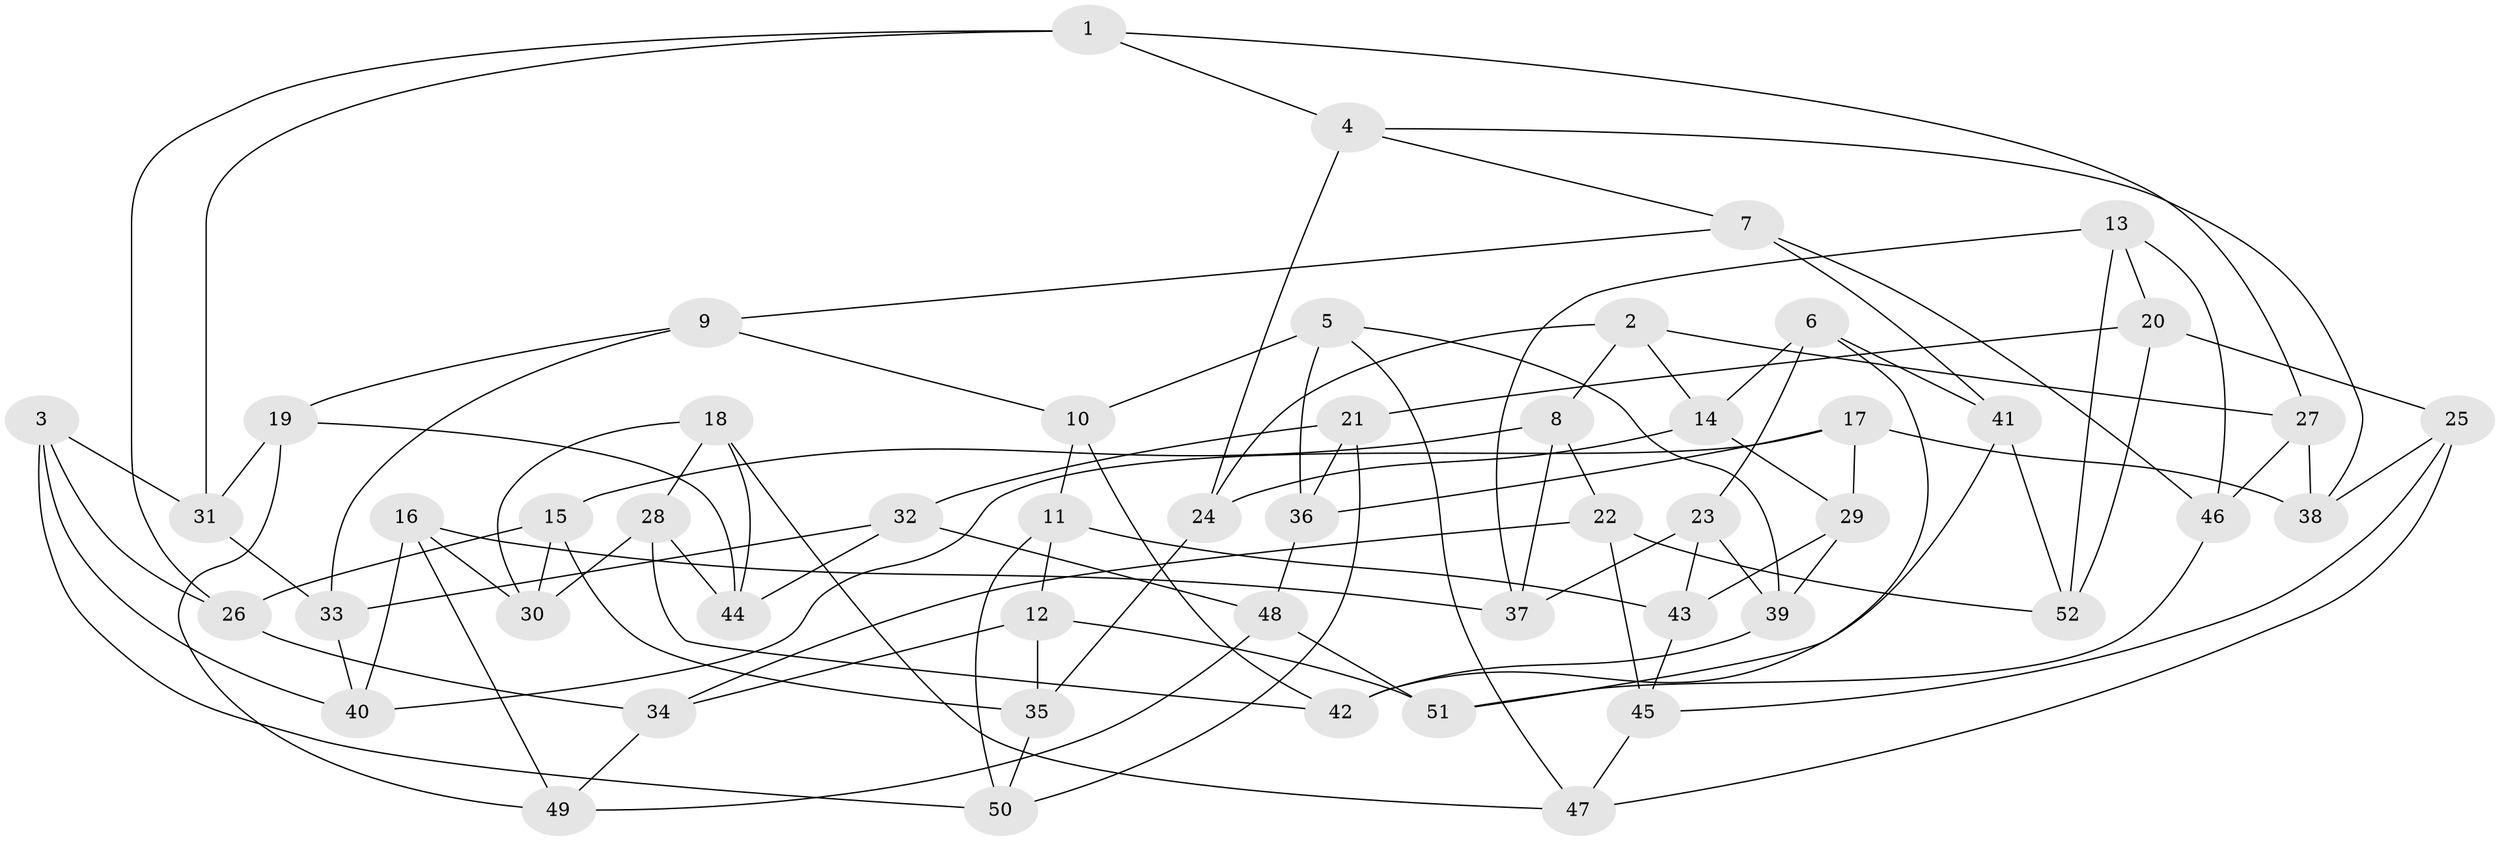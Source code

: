 // Generated by graph-tools (version 1.1) at 2025/50/03/09/25 03:50:54]
// undirected, 52 vertices, 104 edges
graph export_dot {
graph [start="1"]
  node [color=gray90,style=filled];
  1;
  2;
  3;
  4;
  5;
  6;
  7;
  8;
  9;
  10;
  11;
  12;
  13;
  14;
  15;
  16;
  17;
  18;
  19;
  20;
  21;
  22;
  23;
  24;
  25;
  26;
  27;
  28;
  29;
  30;
  31;
  32;
  33;
  34;
  35;
  36;
  37;
  38;
  39;
  40;
  41;
  42;
  43;
  44;
  45;
  46;
  47;
  48;
  49;
  50;
  51;
  52;
  1 -- 26;
  1 -- 27;
  1 -- 4;
  1 -- 31;
  2 -- 8;
  2 -- 24;
  2 -- 14;
  2 -- 27;
  3 -- 31;
  3 -- 50;
  3 -- 26;
  3 -- 40;
  4 -- 24;
  4 -- 38;
  4 -- 7;
  5 -- 36;
  5 -- 10;
  5 -- 39;
  5 -- 47;
  6 -- 41;
  6 -- 51;
  6 -- 23;
  6 -- 14;
  7 -- 46;
  7 -- 9;
  7 -- 41;
  8 -- 37;
  8 -- 15;
  8 -- 22;
  9 -- 33;
  9 -- 19;
  9 -- 10;
  10 -- 42;
  10 -- 11;
  11 -- 43;
  11 -- 50;
  11 -- 12;
  12 -- 51;
  12 -- 34;
  12 -- 35;
  13 -- 37;
  13 -- 52;
  13 -- 20;
  13 -- 46;
  14 -- 29;
  14 -- 24;
  15 -- 30;
  15 -- 26;
  15 -- 35;
  16 -- 40;
  16 -- 37;
  16 -- 30;
  16 -- 49;
  17 -- 38;
  17 -- 29;
  17 -- 36;
  17 -- 40;
  18 -- 28;
  18 -- 30;
  18 -- 47;
  18 -- 44;
  19 -- 49;
  19 -- 31;
  19 -- 44;
  20 -- 25;
  20 -- 21;
  20 -- 52;
  21 -- 50;
  21 -- 36;
  21 -- 32;
  22 -- 34;
  22 -- 45;
  22 -- 52;
  23 -- 39;
  23 -- 43;
  23 -- 37;
  24 -- 35;
  25 -- 38;
  25 -- 45;
  25 -- 47;
  26 -- 34;
  27 -- 38;
  27 -- 46;
  28 -- 30;
  28 -- 42;
  28 -- 44;
  29 -- 39;
  29 -- 43;
  31 -- 33;
  32 -- 44;
  32 -- 33;
  32 -- 48;
  33 -- 40;
  34 -- 49;
  35 -- 50;
  36 -- 48;
  39 -- 42;
  41 -- 42;
  41 -- 52;
  43 -- 45;
  45 -- 47;
  46 -- 51;
  48 -- 49;
  48 -- 51;
}
